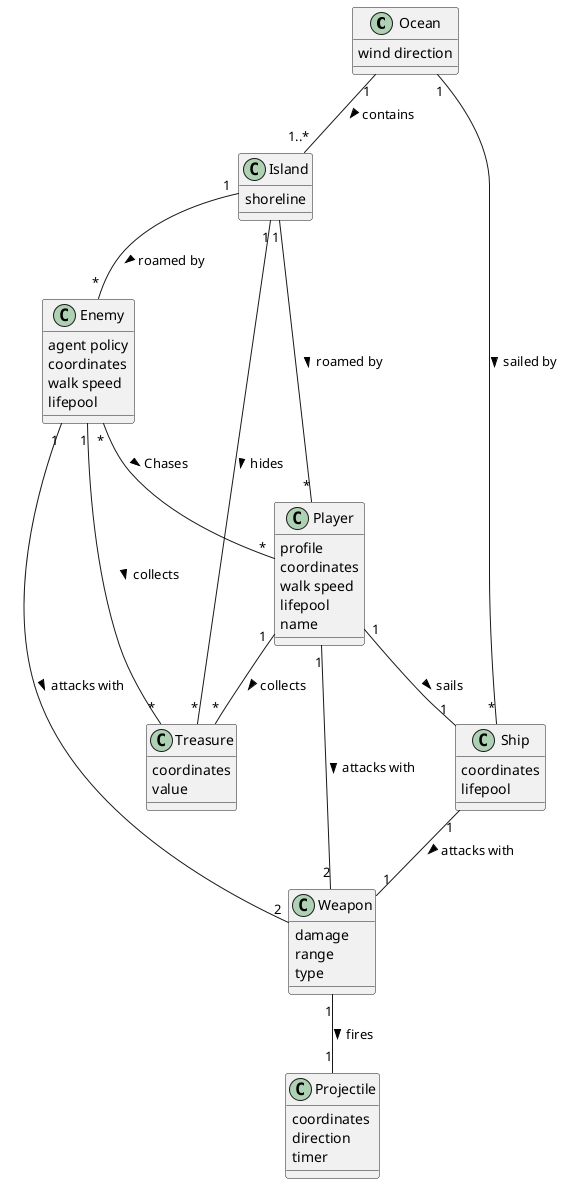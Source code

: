 @startuml
skinparam shadowing false
'left to right direction
'skinparam nodesep 5
'skinparam ranksep 5

'class Admin
'class Game_World
class Ocean{
    wind direction
}
class Island{
    shoreline
}
class Ship{
    coordinates
    lifepool
}
'class Obstacle
class Player{
    profile
    coordinates
    walk speed
    lifepool
    name
}
class Treasure{
    coordinates
    value
}
class Weapon{
    damage
    range
    type
}
class Projectile{
    coordinates
    direction
    timer
}
class Enemy{
    agent policy
    coordinates
    walk speed
    lifepool
}

'Admin "1..*" -- "*" Enemy : starts

'Game_World "1" -- "1" Ocean : consists of >

Ocean "1" -- "*" Ship : sailed by >
Ocean "1" -- "1..*" Island : contains >
'Ocean "1" -- "*" Obstacle : contains >

'Island "1" -- "*" Obstacle : contains >
Island "1" -- "*" Player : roamed by >
Island "1" -- "*" Treasure : hides >
Island "1" -- "*" Enemy : roamed by >

Ship "1" -- "1" Weapon : attacks with >

Player "1" -- "1" Ship : sails >
Player "1" -- "2" Weapon : attacks with >
Player "1" -- "*" Treasure : collects >

Enemy "1" -- "2" Weapon : attacks with >
Enemy "1" -- "*" Treasure : collects >
Enemy "*" -- "*" Player : Chases >

Weapon "1" -- "1" Projectile : fires >

@enduml
